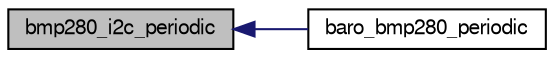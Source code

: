 digraph "bmp280_i2c_periodic"
{
  edge [fontname="FreeSans",fontsize="10",labelfontname="FreeSans",labelfontsize="10"];
  node [fontname="FreeSans",fontsize="10",shape=record];
  rankdir="LR";
  Node1 [label="bmp280_i2c_periodic",height=0.2,width=0.4,color="black", fillcolor="grey75", style="filled", fontcolor="black"];
  Node1 -> Node2 [dir="back",color="midnightblue",fontsize="10",style="solid",fontname="FreeSans"];
  Node2 [label="baro_bmp280_periodic",height=0.2,width=0.4,color="black", fillcolor="white", style="filled",URL="$baro__bmp280__i2c_8h.html#a4502d13651216544e7d39c3142094972"];
}
